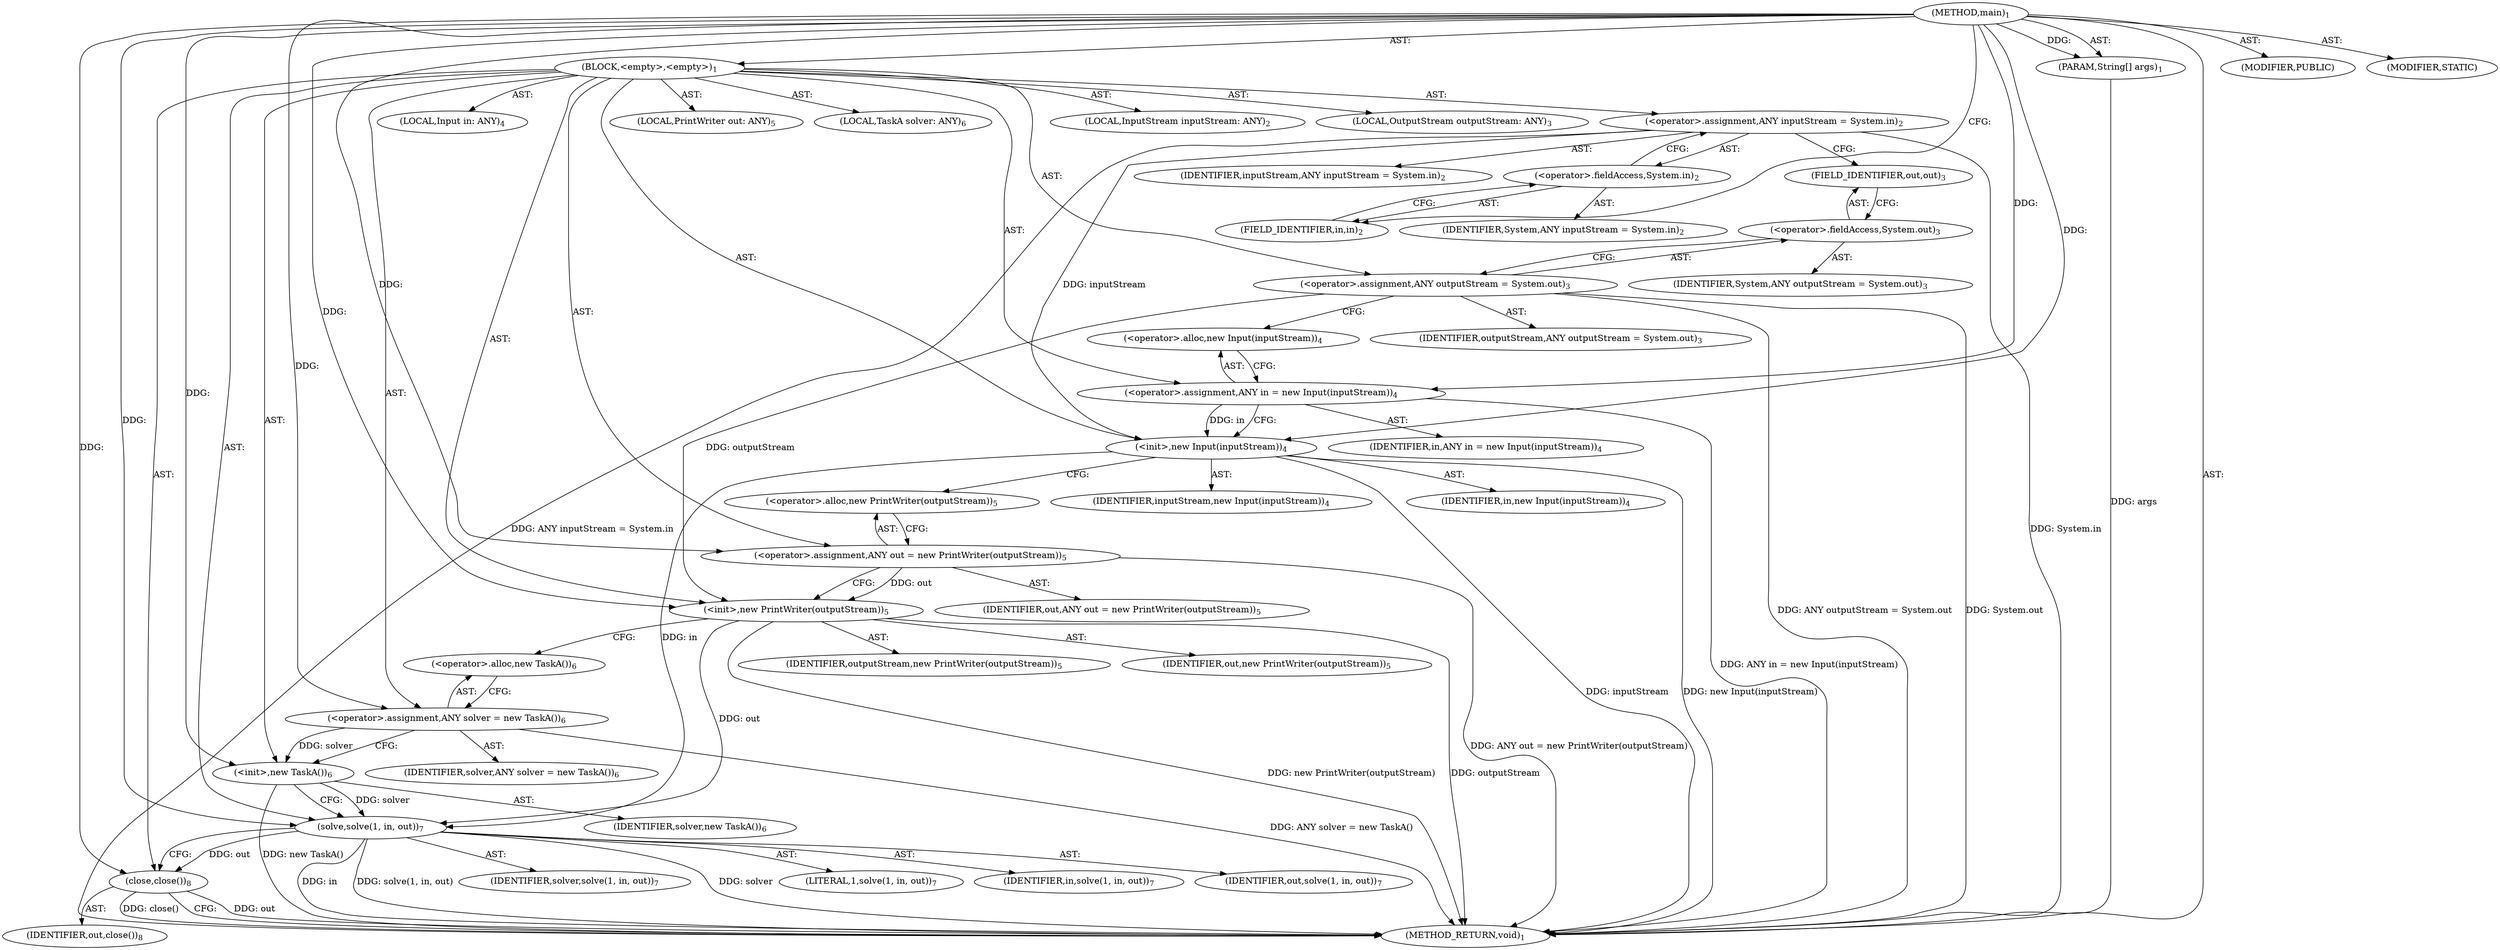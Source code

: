 digraph "main" {  
"23" [label = <(METHOD,main)<SUB>1</SUB>> ]
"24" [label = <(PARAM,String[] args)<SUB>1</SUB>> ]
"25" [label = <(BLOCK,&lt;empty&gt;,&lt;empty&gt;)<SUB>1</SUB>> ]
"26" [label = <(LOCAL,InputStream inputStream: ANY)<SUB>2</SUB>> ]
"27" [label = <(&lt;operator&gt;.assignment,ANY inputStream = System.in)<SUB>2</SUB>> ]
"28" [label = <(IDENTIFIER,inputStream,ANY inputStream = System.in)<SUB>2</SUB>> ]
"29" [label = <(&lt;operator&gt;.fieldAccess,System.in)<SUB>2</SUB>> ]
"30" [label = <(IDENTIFIER,System,ANY inputStream = System.in)<SUB>2</SUB>> ]
"31" [label = <(FIELD_IDENTIFIER,in,in)<SUB>2</SUB>> ]
"32" [label = <(LOCAL,OutputStream outputStream: ANY)<SUB>3</SUB>> ]
"33" [label = <(&lt;operator&gt;.assignment,ANY outputStream = System.out)<SUB>3</SUB>> ]
"34" [label = <(IDENTIFIER,outputStream,ANY outputStream = System.out)<SUB>3</SUB>> ]
"35" [label = <(&lt;operator&gt;.fieldAccess,System.out)<SUB>3</SUB>> ]
"36" [label = <(IDENTIFIER,System,ANY outputStream = System.out)<SUB>3</SUB>> ]
"37" [label = <(FIELD_IDENTIFIER,out,out)<SUB>3</SUB>> ]
"4" [label = <(LOCAL,Input in: ANY)<SUB>4</SUB>> ]
"38" [label = <(&lt;operator&gt;.assignment,ANY in = new Input(inputStream))<SUB>4</SUB>> ]
"39" [label = <(IDENTIFIER,in,ANY in = new Input(inputStream))<SUB>4</SUB>> ]
"40" [label = <(&lt;operator&gt;.alloc,new Input(inputStream))<SUB>4</SUB>> ]
"41" [label = <(&lt;init&gt;,new Input(inputStream))<SUB>4</SUB>> ]
"3" [label = <(IDENTIFIER,in,new Input(inputStream))<SUB>4</SUB>> ]
"42" [label = <(IDENTIFIER,inputStream,new Input(inputStream))<SUB>4</SUB>> ]
"6" [label = <(LOCAL,PrintWriter out: ANY)<SUB>5</SUB>> ]
"43" [label = <(&lt;operator&gt;.assignment,ANY out = new PrintWriter(outputStream))<SUB>5</SUB>> ]
"44" [label = <(IDENTIFIER,out,ANY out = new PrintWriter(outputStream))<SUB>5</SUB>> ]
"45" [label = <(&lt;operator&gt;.alloc,new PrintWriter(outputStream))<SUB>5</SUB>> ]
"46" [label = <(&lt;init&gt;,new PrintWriter(outputStream))<SUB>5</SUB>> ]
"5" [label = <(IDENTIFIER,out,new PrintWriter(outputStream))<SUB>5</SUB>> ]
"47" [label = <(IDENTIFIER,outputStream,new PrintWriter(outputStream))<SUB>5</SUB>> ]
"8" [label = <(LOCAL,TaskA solver: ANY)<SUB>6</SUB>> ]
"48" [label = <(&lt;operator&gt;.assignment,ANY solver = new TaskA())<SUB>6</SUB>> ]
"49" [label = <(IDENTIFIER,solver,ANY solver = new TaskA())<SUB>6</SUB>> ]
"50" [label = <(&lt;operator&gt;.alloc,new TaskA())<SUB>6</SUB>> ]
"51" [label = <(&lt;init&gt;,new TaskA())<SUB>6</SUB>> ]
"7" [label = <(IDENTIFIER,solver,new TaskA())<SUB>6</SUB>> ]
"52" [label = <(solve,solve(1, in, out))<SUB>7</SUB>> ]
"53" [label = <(IDENTIFIER,solver,solve(1, in, out))<SUB>7</SUB>> ]
"54" [label = <(LITERAL,1,solve(1, in, out))<SUB>7</SUB>> ]
"55" [label = <(IDENTIFIER,in,solve(1, in, out))<SUB>7</SUB>> ]
"56" [label = <(IDENTIFIER,out,solve(1, in, out))<SUB>7</SUB>> ]
"57" [label = <(close,close())<SUB>8</SUB>> ]
"58" [label = <(IDENTIFIER,out,close())<SUB>8</SUB>> ]
"59" [label = <(MODIFIER,PUBLIC)> ]
"60" [label = <(MODIFIER,STATIC)> ]
"61" [label = <(METHOD_RETURN,void)<SUB>1</SUB>> ]
  "23" -> "24"  [ label = "AST: "] 
  "23" -> "25"  [ label = "AST: "] 
  "23" -> "59"  [ label = "AST: "] 
  "23" -> "60"  [ label = "AST: "] 
  "23" -> "61"  [ label = "AST: "] 
  "25" -> "26"  [ label = "AST: "] 
  "25" -> "27"  [ label = "AST: "] 
  "25" -> "32"  [ label = "AST: "] 
  "25" -> "33"  [ label = "AST: "] 
  "25" -> "4"  [ label = "AST: "] 
  "25" -> "38"  [ label = "AST: "] 
  "25" -> "41"  [ label = "AST: "] 
  "25" -> "6"  [ label = "AST: "] 
  "25" -> "43"  [ label = "AST: "] 
  "25" -> "46"  [ label = "AST: "] 
  "25" -> "8"  [ label = "AST: "] 
  "25" -> "48"  [ label = "AST: "] 
  "25" -> "51"  [ label = "AST: "] 
  "25" -> "52"  [ label = "AST: "] 
  "25" -> "57"  [ label = "AST: "] 
  "27" -> "28"  [ label = "AST: "] 
  "27" -> "29"  [ label = "AST: "] 
  "29" -> "30"  [ label = "AST: "] 
  "29" -> "31"  [ label = "AST: "] 
  "33" -> "34"  [ label = "AST: "] 
  "33" -> "35"  [ label = "AST: "] 
  "35" -> "36"  [ label = "AST: "] 
  "35" -> "37"  [ label = "AST: "] 
  "38" -> "39"  [ label = "AST: "] 
  "38" -> "40"  [ label = "AST: "] 
  "41" -> "3"  [ label = "AST: "] 
  "41" -> "42"  [ label = "AST: "] 
  "43" -> "44"  [ label = "AST: "] 
  "43" -> "45"  [ label = "AST: "] 
  "46" -> "5"  [ label = "AST: "] 
  "46" -> "47"  [ label = "AST: "] 
  "48" -> "49"  [ label = "AST: "] 
  "48" -> "50"  [ label = "AST: "] 
  "51" -> "7"  [ label = "AST: "] 
  "52" -> "53"  [ label = "AST: "] 
  "52" -> "54"  [ label = "AST: "] 
  "52" -> "55"  [ label = "AST: "] 
  "52" -> "56"  [ label = "AST: "] 
  "57" -> "58"  [ label = "AST: "] 
  "27" -> "37"  [ label = "CFG: "] 
  "33" -> "40"  [ label = "CFG: "] 
  "38" -> "41"  [ label = "CFG: "] 
  "41" -> "45"  [ label = "CFG: "] 
  "43" -> "46"  [ label = "CFG: "] 
  "46" -> "50"  [ label = "CFG: "] 
  "48" -> "51"  [ label = "CFG: "] 
  "51" -> "52"  [ label = "CFG: "] 
  "52" -> "57"  [ label = "CFG: "] 
  "57" -> "61"  [ label = "CFG: "] 
  "29" -> "27"  [ label = "CFG: "] 
  "35" -> "33"  [ label = "CFG: "] 
  "40" -> "38"  [ label = "CFG: "] 
  "45" -> "43"  [ label = "CFG: "] 
  "50" -> "48"  [ label = "CFG: "] 
  "31" -> "29"  [ label = "CFG: "] 
  "37" -> "35"  [ label = "CFG: "] 
  "23" -> "31"  [ label = "CFG: "] 
  "24" -> "61"  [ label = "DDG: args"] 
  "27" -> "61"  [ label = "DDG: System.in"] 
  "27" -> "61"  [ label = "DDG: ANY inputStream = System.in"] 
  "33" -> "61"  [ label = "DDG: System.out"] 
  "33" -> "61"  [ label = "DDG: ANY outputStream = System.out"] 
  "38" -> "61"  [ label = "DDG: ANY in = new Input(inputStream)"] 
  "41" -> "61"  [ label = "DDG: inputStream"] 
  "41" -> "61"  [ label = "DDG: new Input(inputStream)"] 
  "43" -> "61"  [ label = "DDG: ANY out = new PrintWriter(outputStream)"] 
  "46" -> "61"  [ label = "DDG: outputStream"] 
  "46" -> "61"  [ label = "DDG: new PrintWriter(outputStream)"] 
  "48" -> "61"  [ label = "DDG: ANY solver = new TaskA()"] 
  "51" -> "61"  [ label = "DDG: new TaskA()"] 
  "52" -> "61"  [ label = "DDG: solver"] 
  "52" -> "61"  [ label = "DDG: in"] 
  "52" -> "61"  [ label = "DDG: solve(1, in, out)"] 
  "57" -> "61"  [ label = "DDG: out"] 
  "57" -> "61"  [ label = "DDG: close()"] 
  "23" -> "24"  [ label = "DDG: "] 
  "23" -> "38"  [ label = "DDG: "] 
  "23" -> "43"  [ label = "DDG: "] 
  "23" -> "48"  [ label = "DDG: "] 
  "38" -> "41"  [ label = "DDG: in"] 
  "23" -> "41"  [ label = "DDG: "] 
  "27" -> "41"  [ label = "DDG: inputStream"] 
  "43" -> "46"  [ label = "DDG: out"] 
  "23" -> "46"  [ label = "DDG: "] 
  "33" -> "46"  [ label = "DDG: outputStream"] 
  "48" -> "51"  [ label = "DDG: solver"] 
  "23" -> "51"  [ label = "DDG: "] 
  "51" -> "52"  [ label = "DDG: solver"] 
  "23" -> "52"  [ label = "DDG: "] 
  "41" -> "52"  [ label = "DDG: in"] 
  "46" -> "52"  [ label = "DDG: out"] 
  "52" -> "57"  [ label = "DDG: out"] 
  "23" -> "57"  [ label = "DDG: "] 
}
